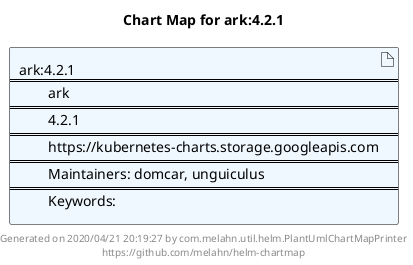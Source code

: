@startuml
skinparam linetype ortho
skinparam backgroundColor white
skinparam usecaseBorderColor black
skinparam usecaseArrowColor LightSlateGray
skinparam artifactBorderColor black
skinparam artifactArrowColor LightSlateGray

title Chart Map for ark:4.2.1

'There is one referenced Helm Chart
artifact "ark:4.2.1\n====\n\tark\n====\n\t4.2.1\n====\n\thttps://kubernetes-charts.storage.googleapis.com\n====\n\tMaintainers: domcar, unguiculus\n====\n\tKeywords: " as ark_4_2_1 #AliceBlue

'There are 0 referenced Docker Images

'Chart Dependencies

center footer Generated on 2020/04/21 20:19:27 by com.melahn.util.helm.PlantUmlChartMapPrinter\nhttps://github.com/melahn/helm-chartmap
@enduml
